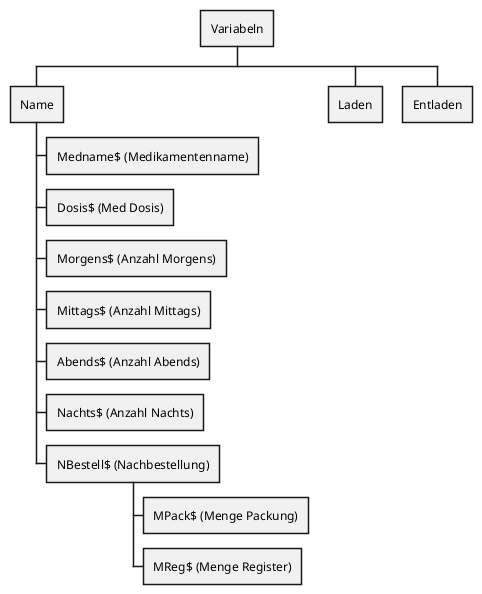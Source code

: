 @startwbs
* Variabeln
** Name
*** Medname$ (Medikamentenname)
*** Dosis$ (Med Dosis)
*** Morgens$ (Anzahl Morgens)
*** Mittags$ (Anzahl Mittags)
*** Abends$ (Anzahl Abends)
*** Nachts$ (Anzahl Nachts)
*** NBestell$ (Nachbestellung)
**** MPack$ (Menge Packung)
**** MReg$ (Menge Register)
** Laden
** Entladen
@endwbs